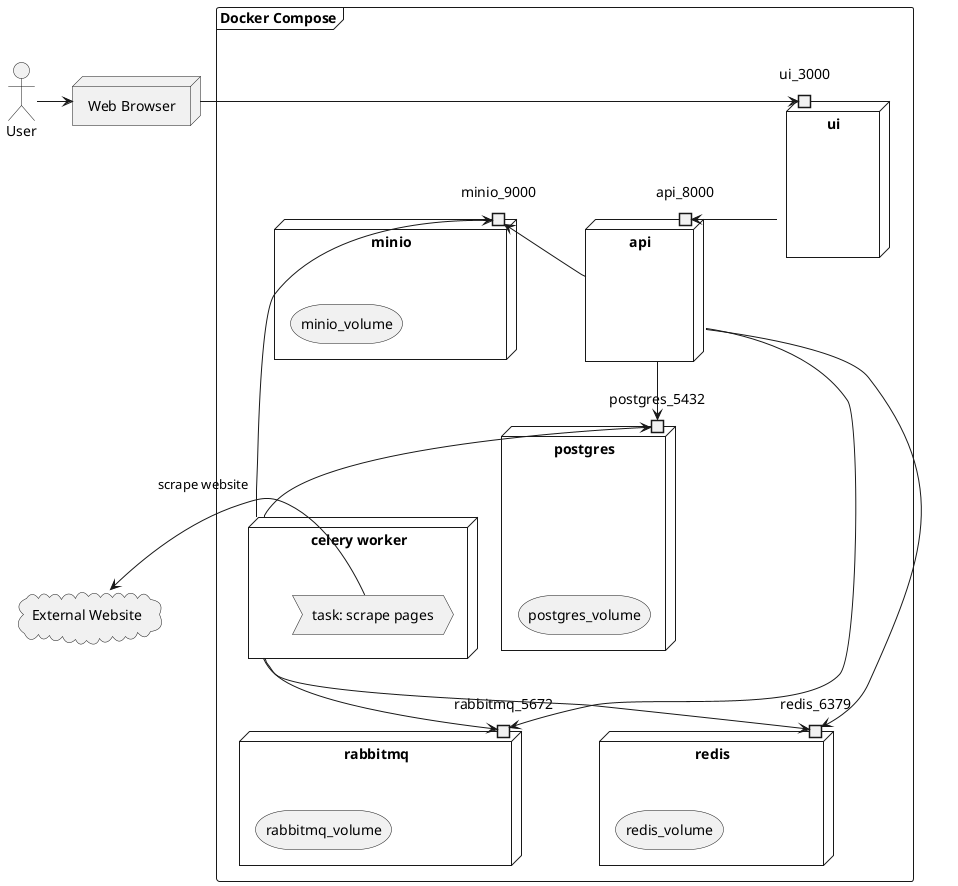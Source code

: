 @startuml
allowmixing

actor "User" as user
node "Web Browser" as browser {
}

frame "Docker Compose" {
    node "ui" as ui {
        portin ui_3000
    }
    node "api" as api {
        portin api_8000
    }
    node "postgres" as postgres {
        portin postgres_5432
        storage "postgres_volume"
    }
    node "rabbitmq" as rabbitmq {
        portin rabbitmq_5672
        storage "rabbitmq_volume"
    }
    node "redis" as redis {
        portin redis_6379
        storage "redis_volume"
    }
    node "celery worker" as celery_worker{
        process "task: scrape pages" as t1
    }
    node "minio" as minio {
        portin minio_9000
        storage "minio_volume"
    }
}

cloud "External Website" as e1

user -right-> browser
browser -right-> ui_3000
ui -right-> api_8000
api --> rabbitmq_5672
api --> redis_6379
celery_worker --> rabbitmq_5672
celery_worker --> redis_6379
api --> postgres_5432
celery_worker -up-> postgres_5432
celery_worker -up-> minio_9000
t1 -left-> e1 : scrape website
api -up-> minio_9000
@enduml
